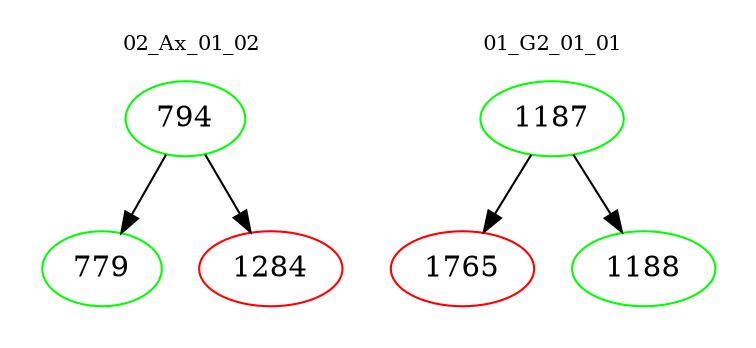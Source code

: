 digraph{
subgraph cluster_0 {
color = white
label = "02_Ax_01_02";
fontsize=10;
T0_794 [label="794", color="green"]
T0_794 -> T0_779 [color="black"]
T0_779 [label="779", color="green"]
T0_794 -> T0_1284 [color="black"]
T0_1284 [label="1284", color="red"]
}
subgraph cluster_1 {
color = white
label = "01_G2_01_01";
fontsize=10;
T1_1187 [label="1187", color="green"]
T1_1187 -> T1_1765 [color="black"]
T1_1765 [label="1765", color="red"]
T1_1187 -> T1_1188 [color="black"]
T1_1188 [label="1188", color="green"]
}
}

